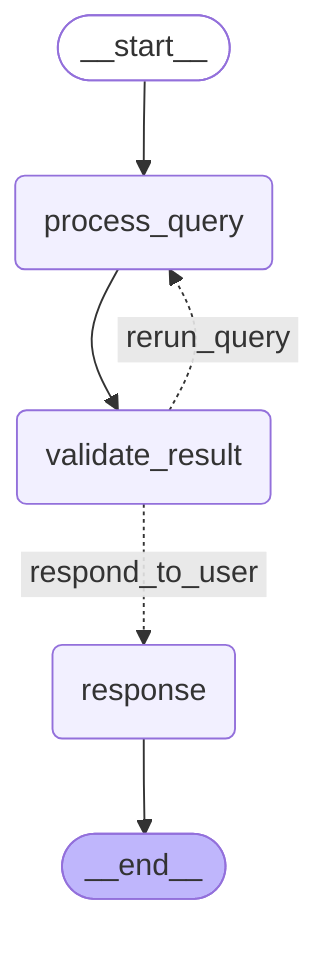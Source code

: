 ---
config:
  flowchart:
    curve: basis
---
graph TD;
	__start__([<p>__start__</p>]):::first
	process_query(process_query)
	response(response)
	validate_result(validate_result)
	__end__([<p>__end__</p>]):::last
	__start__ --> process_query;
	process_query --> validate_result;
	validate_result -. &nbsp;rerun_query&nbsp; .-> process_query;
	validate_result -. &nbsp;respond_to_user&nbsp; .-> response;
	response --> __end__;
	classDef default fill:#f2f0ff,line-height:1.2
	classDef first fill-opacity:0
	classDef last fill:#bfb6fc